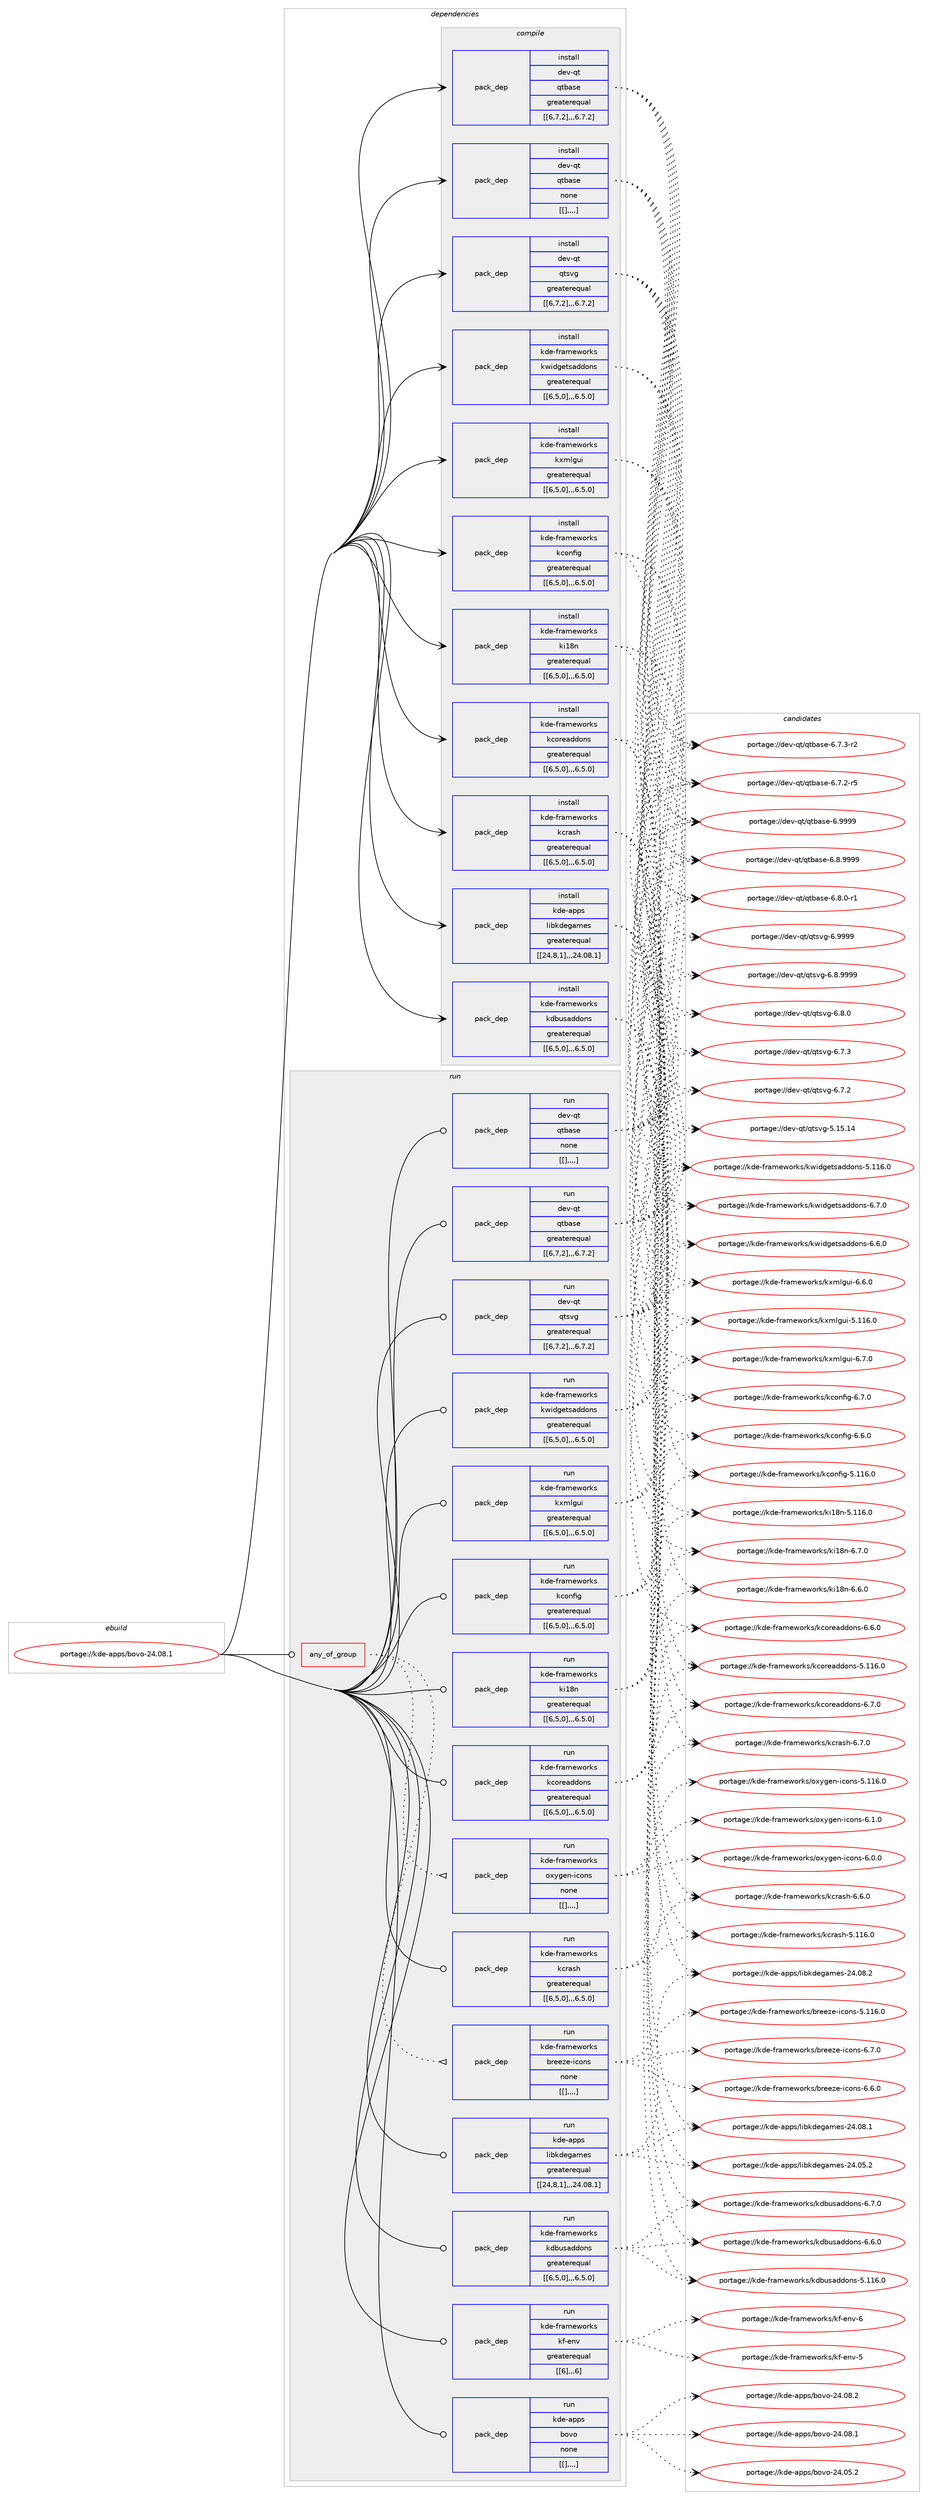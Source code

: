 digraph prolog {

# *************
# Graph options
# *************

newrank=true;
concentrate=true;
compound=true;
graph [rankdir=LR,fontname=Helvetica,fontsize=10,ranksep=1.5];#, ranksep=2.5, nodesep=0.2];
edge  [arrowhead=vee];
node  [fontname=Helvetica,fontsize=10];

# **********
# The ebuild
# **********

subgraph cluster_leftcol {
color=gray;
label=<<i>ebuild</i>>;
id [label="portage://kde-apps/bovo-24.08.1", color=red, width=4, href="../kde-apps/bovo-24.08.1.svg"];
}

# ****************
# The dependencies
# ****************

subgraph cluster_midcol {
color=gray;
label=<<i>dependencies</i>>;
subgraph cluster_compile {
fillcolor="#eeeeee";
style=filled;
label=<<i>compile</i>>;
subgraph pack186286 {
dependency259565 [label=<<TABLE BORDER="0" CELLBORDER="1" CELLSPACING="0" CELLPADDING="4" WIDTH="220"><TR><TD ROWSPAN="6" CELLPADDING="30">pack_dep</TD></TR><TR><TD WIDTH="110">install</TD></TR><TR><TD>dev-qt</TD></TR><TR><TD>qtbase</TD></TR><TR><TD>greaterequal</TD></TR><TR><TD>[[6,7,2],,,6.7.2]</TD></TR></TABLE>>, shape=none, color=blue];
}
id:e -> dependency259565:w [weight=20,style="solid",arrowhead="vee"];
subgraph pack186289 {
dependency259567 [label=<<TABLE BORDER="0" CELLBORDER="1" CELLSPACING="0" CELLPADDING="4" WIDTH="220"><TR><TD ROWSPAN="6" CELLPADDING="30">pack_dep</TD></TR><TR><TD WIDTH="110">install</TD></TR><TR><TD>dev-qt</TD></TR><TR><TD>qtbase</TD></TR><TR><TD>none</TD></TR><TR><TD>[[],,,,]</TD></TR></TABLE>>, shape=none, color=blue];
}
id:e -> dependency259567:w [weight=20,style="solid",arrowhead="vee"];
subgraph pack186290 {
dependency259569 [label=<<TABLE BORDER="0" CELLBORDER="1" CELLSPACING="0" CELLPADDING="4" WIDTH="220"><TR><TD ROWSPAN="6" CELLPADDING="30">pack_dep</TD></TR><TR><TD WIDTH="110">install</TD></TR><TR><TD>dev-qt</TD></TR><TR><TD>qtsvg</TD></TR><TR><TD>greaterequal</TD></TR><TR><TD>[[6,7,2],,,6.7.2]</TD></TR></TABLE>>, shape=none, color=blue];
}
id:e -> dependency259569:w [weight=20,style="solid",arrowhead="vee"];
subgraph pack186292 {
dependency259571 [label=<<TABLE BORDER="0" CELLBORDER="1" CELLSPACING="0" CELLPADDING="4" WIDTH="220"><TR><TD ROWSPAN="6" CELLPADDING="30">pack_dep</TD></TR><TR><TD WIDTH="110">install</TD></TR><TR><TD>kde-apps</TD></TR><TR><TD>libkdegames</TD></TR><TR><TD>greaterequal</TD></TR><TR><TD>[[24,8,1],,,24.08.1]</TD></TR></TABLE>>, shape=none, color=blue];
}
id:e -> dependency259571:w [weight=20,style="solid",arrowhead="vee"];
subgraph pack186294 {
dependency259573 [label=<<TABLE BORDER="0" CELLBORDER="1" CELLSPACING="0" CELLPADDING="4" WIDTH="220"><TR><TD ROWSPAN="6" CELLPADDING="30">pack_dep</TD></TR><TR><TD WIDTH="110">install</TD></TR><TR><TD>kde-frameworks</TD></TR><TR><TD>kconfig</TD></TR><TR><TD>greaterequal</TD></TR><TR><TD>[[6,5,0],,,6.5.0]</TD></TR></TABLE>>, shape=none, color=blue];
}
id:e -> dependency259573:w [weight=20,style="solid",arrowhead="vee"];
subgraph pack186295 {
dependency259574 [label=<<TABLE BORDER="0" CELLBORDER="1" CELLSPACING="0" CELLPADDING="4" WIDTH="220"><TR><TD ROWSPAN="6" CELLPADDING="30">pack_dep</TD></TR><TR><TD WIDTH="110">install</TD></TR><TR><TD>kde-frameworks</TD></TR><TR><TD>kcoreaddons</TD></TR><TR><TD>greaterequal</TD></TR><TR><TD>[[6,5,0],,,6.5.0]</TD></TR></TABLE>>, shape=none, color=blue];
}
id:e -> dependency259574:w [weight=20,style="solid",arrowhead="vee"];
subgraph pack186296 {
dependency259575 [label=<<TABLE BORDER="0" CELLBORDER="1" CELLSPACING="0" CELLPADDING="4" WIDTH="220"><TR><TD ROWSPAN="6" CELLPADDING="30">pack_dep</TD></TR><TR><TD WIDTH="110">install</TD></TR><TR><TD>kde-frameworks</TD></TR><TR><TD>kcrash</TD></TR><TR><TD>greaterequal</TD></TR><TR><TD>[[6,5,0],,,6.5.0]</TD></TR></TABLE>>, shape=none, color=blue];
}
id:e -> dependency259575:w [weight=20,style="solid",arrowhead="vee"];
subgraph pack186298 {
dependency259577 [label=<<TABLE BORDER="0" CELLBORDER="1" CELLSPACING="0" CELLPADDING="4" WIDTH="220"><TR><TD ROWSPAN="6" CELLPADDING="30">pack_dep</TD></TR><TR><TD WIDTH="110">install</TD></TR><TR><TD>kde-frameworks</TD></TR><TR><TD>kdbusaddons</TD></TR><TR><TD>greaterequal</TD></TR><TR><TD>[[6,5,0],,,6.5.0]</TD></TR></TABLE>>, shape=none, color=blue];
}
id:e -> dependency259577:w [weight=20,style="solid",arrowhead="vee"];
subgraph pack186329 {
dependency259609 [label=<<TABLE BORDER="0" CELLBORDER="1" CELLSPACING="0" CELLPADDING="4" WIDTH="220"><TR><TD ROWSPAN="6" CELLPADDING="30">pack_dep</TD></TR><TR><TD WIDTH="110">install</TD></TR><TR><TD>kde-frameworks</TD></TR><TR><TD>ki18n</TD></TR><TR><TD>greaterequal</TD></TR><TR><TD>[[6,5,0],,,6.5.0]</TD></TR></TABLE>>, shape=none, color=blue];
}
id:e -> dependency259609:w [weight=20,style="solid",arrowhead="vee"];
subgraph pack186332 {
dependency259615 [label=<<TABLE BORDER="0" CELLBORDER="1" CELLSPACING="0" CELLPADDING="4" WIDTH="220"><TR><TD ROWSPAN="6" CELLPADDING="30">pack_dep</TD></TR><TR><TD WIDTH="110">install</TD></TR><TR><TD>kde-frameworks</TD></TR><TR><TD>kwidgetsaddons</TD></TR><TR><TD>greaterequal</TD></TR><TR><TD>[[6,5,0],,,6.5.0]</TD></TR></TABLE>>, shape=none, color=blue];
}
id:e -> dependency259615:w [weight=20,style="solid",arrowhead="vee"];
subgraph pack186341 {
dependency259620 [label=<<TABLE BORDER="0" CELLBORDER="1" CELLSPACING="0" CELLPADDING="4" WIDTH="220"><TR><TD ROWSPAN="6" CELLPADDING="30">pack_dep</TD></TR><TR><TD WIDTH="110">install</TD></TR><TR><TD>kde-frameworks</TD></TR><TR><TD>kxmlgui</TD></TR><TR><TD>greaterequal</TD></TR><TR><TD>[[6,5,0],,,6.5.0]</TD></TR></TABLE>>, shape=none, color=blue];
}
id:e -> dependency259620:w [weight=20,style="solid",arrowhead="vee"];
}
subgraph cluster_compileandrun {
fillcolor="#eeeeee";
style=filled;
label=<<i>compile and run</i>>;
}
subgraph cluster_run {
fillcolor="#eeeeee";
style=filled;
label=<<i>run</i>>;
subgraph any1573 {
dependency259623 [label=<<TABLE BORDER="0" CELLBORDER="1" CELLSPACING="0" CELLPADDING="4"><TR><TD CELLPADDING="10">any_of_group</TD></TR></TABLE>>, shape=none, color=red];subgraph pack186344 {
dependency259626 [label=<<TABLE BORDER="0" CELLBORDER="1" CELLSPACING="0" CELLPADDING="4" WIDTH="220"><TR><TD ROWSPAN="6" CELLPADDING="30">pack_dep</TD></TR><TR><TD WIDTH="110">run</TD></TR><TR><TD>kde-frameworks</TD></TR><TR><TD>breeze-icons</TD></TR><TR><TD>none</TD></TR><TR><TD>[[],,,,]</TD></TR></TABLE>>, shape=none, color=blue];
}
dependency259623:e -> dependency259626:w [weight=20,style="dotted",arrowhead="oinv"];
subgraph pack186350 {
dependency259628 [label=<<TABLE BORDER="0" CELLBORDER="1" CELLSPACING="0" CELLPADDING="4" WIDTH="220"><TR><TD ROWSPAN="6" CELLPADDING="30">pack_dep</TD></TR><TR><TD WIDTH="110">run</TD></TR><TR><TD>kde-frameworks</TD></TR><TR><TD>oxygen-icons</TD></TR><TR><TD>none</TD></TR><TR><TD>[[],,,,]</TD></TR></TABLE>>, shape=none, color=blue];
}
dependency259623:e -> dependency259628:w [weight=20,style="dotted",arrowhead="oinv"];
}
id:e -> dependency259623:w [weight=20,style="solid",arrowhead="odot"];
subgraph pack186352 {
dependency259655 [label=<<TABLE BORDER="0" CELLBORDER="1" CELLSPACING="0" CELLPADDING="4" WIDTH="220"><TR><TD ROWSPAN="6" CELLPADDING="30">pack_dep</TD></TR><TR><TD WIDTH="110">run</TD></TR><TR><TD>dev-qt</TD></TR><TR><TD>qtbase</TD></TR><TR><TD>greaterequal</TD></TR><TR><TD>[[6,7,2],,,6.7.2]</TD></TR></TABLE>>, shape=none, color=blue];
}
id:e -> dependency259655:w [weight=20,style="solid",arrowhead="odot"];
subgraph pack186380 {
dependency259664 [label=<<TABLE BORDER="0" CELLBORDER="1" CELLSPACING="0" CELLPADDING="4" WIDTH="220"><TR><TD ROWSPAN="6" CELLPADDING="30">pack_dep</TD></TR><TR><TD WIDTH="110">run</TD></TR><TR><TD>dev-qt</TD></TR><TR><TD>qtbase</TD></TR><TR><TD>none</TD></TR><TR><TD>[[],,,,]</TD></TR></TABLE>>, shape=none, color=blue];
}
id:e -> dependency259664:w [weight=20,style="solid",arrowhead="odot"];
subgraph pack186385 {
dependency259668 [label=<<TABLE BORDER="0" CELLBORDER="1" CELLSPACING="0" CELLPADDING="4" WIDTH="220"><TR><TD ROWSPAN="6" CELLPADDING="30">pack_dep</TD></TR><TR><TD WIDTH="110">run</TD></TR><TR><TD>dev-qt</TD></TR><TR><TD>qtsvg</TD></TR><TR><TD>greaterequal</TD></TR><TR><TD>[[6,7,2],,,6.7.2]</TD></TR></TABLE>>, shape=none, color=blue];
}
id:e -> dependency259668:w [weight=20,style="solid",arrowhead="odot"];
subgraph pack186386 {
dependency259693 [label=<<TABLE BORDER="0" CELLBORDER="1" CELLSPACING="0" CELLPADDING="4" WIDTH="220"><TR><TD ROWSPAN="6" CELLPADDING="30">pack_dep</TD></TR><TR><TD WIDTH="110">run</TD></TR><TR><TD>kde-apps</TD></TR><TR><TD>libkdegames</TD></TR><TR><TD>greaterequal</TD></TR><TR><TD>[[24,8,1],,,24.08.1]</TD></TR></TABLE>>, shape=none, color=blue];
}
id:e -> dependency259693:w [weight=20,style="solid",arrowhead="odot"];
subgraph pack186411 {
dependency259694 [label=<<TABLE BORDER="0" CELLBORDER="1" CELLSPACING="0" CELLPADDING="4" WIDTH="220"><TR><TD ROWSPAN="6" CELLPADDING="30">pack_dep</TD></TR><TR><TD WIDTH="110">run</TD></TR><TR><TD>kde-frameworks</TD></TR><TR><TD>kconfig</TD></TR><TR><TD>greaterequal</TD></TR><TR><TD>[[6,5,0],,,6.5.0]</TD></TR></TABLE>>, shape=none, color=blue];
}
id:e -> dependency259694:w [weight=20,style="solid",arrowhead="odot"];
subgraph pack186412 {
dependency259695 [label=<<TABLE BORDER="0" CELLBORDER="1" CELLSPACING="0" CELLPADDING="4" WIDTH="220"><TR><TD ROWSPAN="6" CELLPADDING="30">pack_dep</TD></TR><TR><TD WIDTH="110">run</TD></TR><TR><TD>kde-frameworks</TD></TR><TR><TD>kcoreaddons</TD></TR><TR><TD>greaterequal</TD></TR><TR><TD>[[6,5,0],,,6.5.0]</TD></TR></TABLE>>, shape=none, color=blue];
}
id:e -> dependency259695:w [weight=20,style="solid",arrowhead="odot"];
subgraph pack186413 {
dependency259696 [label=<<TABLE BORDER="0" CELLBORDER="1" CELLSPACING="0" CELLPADDING="4" WIDTH="220"><TR><TD ROWSPAN="6" CELLPADDING="30">pack_dep</TD></TR><TR><TD WIDTH="110">run</TD></TR><TR><TD>kde-frameworks</TD></TR><TR><TD>kcrash</TD></TR><TR><TD>greaterequal</TD></TR><TR><TD>[[6,5,0],,,6.5.0]</TD></TR></TABLE>>, shape=none, color=blue];
}
id:e -> dependency259696:w [weight=20,style="solid",arrowhead="odot"];
subgraph pack186414 {
dependency259697 [label=<<TABLE BORDER="0" CELLBORDER="1" CELLSPACING="0" CELLPADDING="4" WIDTH="220"><TR><TD ROWSPAN="6" CELLPADDING="30">pack_dep</TD></TR><TR><TD WIDTH="110">run</TD></TR><TR><TD>kde-frameworks</TD></TR><TR><TD>kdbusaddons</TD></TR><TR><TD>greaterequal</TD></TR><TR><TD>[[6,5,0],,,6.5.0]</TD></TR></TABLE>>, shape=none, color=blue];
}
id:e -> dependency259697:w [weight=20,style="solid",arrowhead="odot"];
subgraph pack186415 {
dependency259698 [label=<<TABLE BORDER="0" CELLBORDER="1" CELLSPACING="0" CELLPADDING="4" WIDTH="220"><TR><TD ROWSPAN="6" CELLPADDING="30">pack_dep</TD></TR><TR><TD WIDTH="110">run</TD></TR><TR><TD>kde-frameworks</TD></TR><TR><TD>kf-env</TD></TR><TR><TD>greaterequal</TD></TR><TR><TD>[[6],,,6]</TD></TR></TABLE>>, shape=none, color=blue];
}
id:e -> dependency259698:w [weight=20,style="solid",arrowhead="odot"];
subgraph pack186416 {
dependency259699 [label=<<TABLE BORDER="0" CELLBORDER="1" CELLSPACING="0" CELLPADDING="4" WIDTH="220"><TR><TD ROWSPAN="6" CELLPADDING="30">pack_dep</TD></TR><TR><TD WIDTH="110">run</TD></TR><TR><TD>kde-frameworks</TD></TR><TR><TD>ki18n</TD></TR><TR><TD>greaterequal</TD></TR><TR><TD>[[6,5,0],,,6.5.0]</TD></TR></TABLE>>, shape=none, color=blue];
}
id:e -> dependency259699:w [weight=20,style="solid",arrowhead="odot"];
subgraph pack186417 {
dependency259700 [label=<<TABLE BORDER="0" CELLBORDER="1" CELLSPACING="0" CELLPADDING="4" WIDTH="220"><TR><TD ROWSPAN="6" CELLPADDING="30">pack_dep</TD></TR><TR><TD WIDTH="110">run</TD></TR><TR><TD>kde-frameworks</TD></TR><TR><TD>kwidgetsaddons</TD></TR><TR><TD>greaterequal</TD></TR><TR><TD>[[6,5,0],,,6.5.0]</TD></TR></TABLE>>, shape=none, color=blue];
}
id:e -> dependency259700:w [weight=20,style="solid",arrowhead="odot"];
subgraph pack186418 {
dependency259701 [label=<<TABLE BORDER="0" CELLBORDER="1" CELLSPACING="0" CELLPADDING="4" WIDTH="220"><TR><TD ROWSPAN="6" CELLPADDING="30">pack_dep</TD></TR><TR><TD WIDTH="110">run</TD></TR><TR><TD>kde-frameworks</TD></TR><TR><TD>kxmlgui</TD></TR><TR><TD>greaterequal</TD></TR><TR><TD>[[6,5,0],,,6.5.0]</TD></TR></TABLE>>, shape=none, color=blue];
}
id:e -> dependency259701:w [weight=20,style="solid",arrowhead="odot"];
subgraph pack186419 {
dependency259702 [label=<<TABLE BORDER="0" CELLBORDER="1" CELLSPACING="0" CELLPADDING="4" WIDTH="220"><TR><TD ROWSPAN="6" CELLPADDING="30">pack_dep</TD></TR><TR><TD WIDTH="110">run</TD></TR><TR><TD>kde-apps</TD></TR><TR><TD>bovo</TD></TR><TR><TD>none</TD></TR><TR><TD>[[],,,,]</TD></TR></TABLE>>, shape=none, color=blue];
}
id:e -> dependency259702:w [weight=20,style="solid",arrowhead="odot"];
}
}

# **************
# The candidates
# **************

subgraph cluster_choices {
rank=same;
color=gray;
label=<<i>candidates</i>>;

subgraph choice185989 {
color=black;
nodesep=1;
choice1001011184511311647113116989711510145544657575757 [label="portage://dev-qt/qtbase-6.9999", color=red, width=4,href="../dev-qt/qtbase-6.9999.svg"];
choice10010111845113116471131169897115101455446564657575757 [label="portage://dev-qt/qtbase-6.8.9999", color=red, width=4,href="../dev-qt/qtbase-6.8.9999.svg"];
choice100101118451131164711311698971151014554465646484511449 [label="portage://dev-qt/qtbase-6.8.0-r1", color=red, width=4,href="../dev-qt/qtbase-6.8.0-r1.svg"];
choice100101118451131164711311698971151014554465546514511450 [label="portage://dev-qt/qtbase-6.7.3-r2", color=red, width=4,href="../dev-qt/qtbase-6.7.3-r2.svg"];
choice100101118451131164711311698971151014554465546504511453 [label="portage://dev-qt/qtbase-6.7.2-r5", color=red, width=4,href="../dev-qt/qtbase-6.7.2-r5.svg"];
dependency259565:e -> choice1001011184511311647113116989711510145544657575757:w [style=dotted,weight="100"];
dependency259565:e -> choice10010111845113116471131169897115101455446564657575757:w [style=dotted,weight="100"];
dependency259565:e -> choice100101118451131164711311698971151014554465646484511449:w [style=dotted,weight="100"];
dependency259565:e -> choice100101118451131164711311698971151014554465546514511450:w [style=dotted,weight="100"];
dependency259565:e -> choice100101118451131164711311698971151014554465546504511453:w [style=dotted,weight="100"];
}
subgraph choice185998 {
color=black;
nodesep=1;
choice1001011184511311647113116989711510145544657575757 [label="portage://dev-qt/qtbase-6.9999", color=red, width=4,href="../dev-qt/qtbase-6.9999.svg"];
choice10010111845113116471131169897115101455446564657575757 [label="portage://dev-qt/qtbase-6.8.9999", color=red, width=4,href="../dev-qt/qtbase-6.8.9999.svg"];
choice100101118451131164711311698971151014554465646484511449 [label="portage://dev-qt/qtbase-6.8.0-r1", color=red, width=4,href="../dev-qt/qtbase-6.8.0-r1.svg"];
choice100101118451131164711311698971151014554465546514511450 [label="portage://dev-qt/qtbase-6.7.3-r2", color=red, width=4,href="../dev-qt/qtbase-6.7.3-r2.svg"];
choice100101118451131164711311698971151014554465546504511453 [label="portage://dev-qt/qtbase-6.7.2-r5", color=red, width=4,href="../dev-qt/qtbase-6.7.2-r5.svg"];
dependency259567:e -> choice1001011184511311647113116989711510145544657575757:w [style=dotted,weight="100"];
dependency259567:e -> choice10010111845113116471131169897115101455446564657575757:w [style=dotted,weight="100"];
dependency259567:e -> choice100101118451131164711311698971151014554465646484511449:w [style=dotted,weight="100"];
dependency259567:e -> choice100101118451131164711311698971151014554465546514511450:w [style=dotted,weight="100"];
dependency259567:e -> choice100101118451131164711311698971151014554465546504511453:w [style=dotted,weight="100"];
}
subgraph choice186008 {
color=black;
nodesep=1;
choice100101118451131164711311611511810345544657575757 [label="portage://dev-qt/qtsvg-6.9999", color=red, width=4,href="../dev-qt/qtsvg-6.9999.svg"];
choice1001011184511311647113116115118103455446564657575757 [label="portage://dev-qt/qtsvg-6.8.9999", color=red, width=4,href="../dev-qt/qtsvg-6.8.9999.svg"];
choice1001011184511311647113116115118103455446564648 [label="portage://dev-qt/qtsvg-6.8.0", color=red, width=4,href="../dev-qt/qtsvg-6.8.0.svg"];
choice1001011184511311647113116115118103455446554651 [label="portage://dev-qt/qtsvg-6.7.3", color=red, width=4,href="../dev-qt/qtsvg-6.7.3.svg"];
choice1001011184511311647113116115118103455446554650 [label="portage://dev-qt/qtsvg-6.7.2", color=red, width=4,href="../dev-qt/qtsvg-6.7.2.svg"];
choice10010111845113116471131161151181034553464953464952 [label="portage://dev-qt/qtsvg-5.15.14", color=red, width=4,href="../dev-qt/qtsvg-5.15.14.svg"];
dependency259569:e -> choice100101118451131164711311611511810345544657575757:w [style=dotted,weight="100"];
dependency259569:e -> choice1001011184511311647113116115118103455446564657575757:w [style=dotted,weight="100"];
dependency259569:e -> choice1001011184511311647113116115118103455446564648:w [style=dotted,weight="100"];
dependency259569:e -> choice1001011184511311647113116115118103455446554651:w [style=dotted,weight="100"];
dependency259569:e -> choice1001011184511311647113116115118103455446554650:w [style=dotted,weight="100"];
dependency259569:e -> choice10010111845113116471131161151181034553464953464952:w [style=dotted,weight="100"];
}
subgraph choice186045 {
color=black;
nodesep=1;
choice10710010145971121121154710810598107100101103971091011154550524648564650 [label="portage://kde-apps/libkdegames-24.08.2", color=red, width=4,href="../kde-apps/libkdegames-24.08.2.svg"];
choice10710010145971121121154710810598107100101103971091011154550524648564649 [label="portage://kde-apps/libkdegames-24.08.1", color=red, width=4,href="../kde-apps/libkdegames-24.08.1.svg"];
choice10710010145971121121154710810598107100101103971091011154550524648534650 [label="portage://kde-apps/libkdegames-24.05.2", color=red, width=4,href="../kde-apps/libkdegames-24.05.2.svg"];
dependency259571:e -> choice10710010145971121121154710810598107100101103971091011154550524648564650:w [style=dotted,weight="100"];
dependency259571:e -> choice10710010145971121121154710810598107100101103971091011154550524648564649:w [style=dotted,weight="100"];
dependency259571:e -> choice10710010145971121121154710810598107100101103971091011154550524648534650:w [style=dotted,weight="100"];
}
subgraph choice186053 {
color=black;
nodesep=1;
choice10710010145102114971091011191111141071154710799111110102105103455446554648 [label="portage://kde-frameworks/kconfig-6.7.0", color=red, width=4,href="../kde-frameworks/kconfig-6.7.0.svg"];
choice10710010145102114971091011191111141071154710799111110102105103455446544648 [label="portage://kde-frameworks/kconfig-6.6.0", color=red, width=4,href="../kde-frameworks/kconfig-6.6.0.svg"];
choice107100101451021149710910111911111410711547107991111101021051034553464949544648 [label="portage://kde-frameworks/kconfig-5.116.0", color=red, width=4,href="../kde-frameworks/kconfig-5.116.0.svg"];
dependency259573:e -> choice10710010145102114971091011191111141071154710799111110102105103455446554648:w [style=dotted,weight="100"];
dependency259573:e -> choice10710010145102114971091011191111141071154710799111110102105103455446544648:w [style=dotted,weight="100"];
dependency259573:e -> choice107100101451021149710910111911111410711547107991111101021051034553464949544648:w [style=dotted,weight="100"];
}
subgraph choice186060 {
color=black;
nodesep=1;
choice1071001014510211497109101119111114107115471079911111410197100100111110115455446554648 [label="portage://kde-frameworks/kcoreaddons-6.7.0", color=red, width=4,href="../kde-frameworks/kcoreaddons-6.7.0.svg"];
choice1071001014510211497109101119111114107115471079911111410197100100111110115455446544648 [label="portage://kde-frameworks/kcoreaddons-6.6.0", color=red, width=4,href="../kde-frameworks/kcoreaddons-6.6.0.svg"];
choice10710010145102114971091011191111141071154710799111114101971001001111101154553464949544648 [label="portage://kde-frameworks/kcoreaddons-5.116.0", color=red, width=4,href="../kde-frameworks/kcoreaddons-5.116.0.svg"];
dependency259574:e -> choice1071001014510211497109101119111114107115471079911111410197100100111110115455446554648:w [style=dotted,weight="100"];
dependency259574:e -> choice1071001014510211497109101119111114107115471079911111410197100100111110115455446544648:w [style=dotted,weight="100"];
dependency259574:e -> choice10710010145102114971091011191111141071154710799111114101971001001111101154553464949544648:w [style=dotted,weight="100"];
}
subgraph choice186079 {
color=black;
nodesep=1;
choice1071001014510211497109101119111114107115471079911497115104455446554648 [label="portage://kde-frameworks/kcrash-6.7.0", color=red, width=4,href="../kde-frameworks/kcrash-6.7.0.svg"];
choice1071001014510211497109101119111114107115471079911497115104455446544648 [label="portage://kde-frameworks/kcrash-6.6.0", color=red, width=4,href="../kde-frameworks/kcrash-6.6.0.svg"];
choice10710010145102114971091011191111141071154710799114971151044553464949544648 [label="portage://kde-frameworks/kcrash-5.116.0", color=red, width=4,href="../kde-frameworks/kcrash-5.116.0.svg"];
dependency259575:e -> choice1071001014510211497109101119111114107115471079911497115104455446554648:w [style=dotted,weight="100"];
dependency259575:e -> choice1071001014510211497109101119111114107115471079911497115104455446544648:w [style=dotted,weight="100"];
dependency259575:e -> choice10710010145102114971091011191111141071154710799114971151044553464949544648:w [style=dotted,weight="100"];
}
subgraph choice186127 {
color=black;
nodesep=1;
choice1071001014510211497109101119111114107115471071009811711597100100111110115455446554648 [label="portage://kde-frameworks/kdbusaddons-6.7.0", color=red, width=4,href="../kde-frameworks/kdbusaddons-6.7.0.svg"];
choice1071001014510211497109101119111114107115471071009811711597100100111110115455446544648 [label="portage://kde-frameworks/kdbusaddons-6.6.0", color=red, width=4,href="../kde-frameworks/kdbusaddons-6.6.0.svg"];
choice10710010145102114971091011191111141071154710710098117115971001001111101154553464949544648 [label="portage://kde-frameworks/kdbusaddons-5.116.0", color=red, width=4,href="../kde-frameworks/kdbusaddons-5.116.0.svg"];
dependency259577:e -> choice1071001014510211497109101119111114107115471071009811711597100100111110115455446554648:w [style=dotted,weight="100"];
dependency259577:e -> choice1071001014510211497109101119111114107115471071009811711597100100111110115455446544648:w [style=dotted,weight="100"];
dependency259577:e -> choice10710010145102114971091011191111141071154710710098117115971001001111101154553464949544648:w [style=dotted,weight="100"];
}
subgraph choice186139 {
color=black;
nodesep=1;
choice1071001014510211497109101119111114107115471071054956110455446554648 [label="portage://kde-frameworks/ki18n-6.7.0", color=red, width=4,href="../kde-frameworks/ki18n-6.7.0.svg"];
choice1071001014510211497109101119111114107115471071054956110455446544648 [label="portage://kde-frameworks/ki18n-6.6.0", color=red, width=4,href="../kde-frameworks/ki18n-6.6.0.svg"];
choice10710010145102114971091011191111141071154710710549561104553464949544648 [label="portage://kde-frameworks/ki18n-5.116.0", color=red, width=4,href="../kde-frameworks/ki18n-5.116.0.svg"];
dependency259609:e -> choice1071001014510211497109101119111114107115471071054956110455446554648:w [style=dotted,weight="100"];
dependency259609:e -> choice1071001014510211497109101119111114107115471071054956110455446544648:w [style=dotted,weight="100"];
dependency259609:e -> choice10710010145102114971091011191111141071154710710549561104553464949544648:w [style=dotted,weight="100"];
}
subgraph choice186148 {
color=black;
nodesep=1;
choice10710010145102114971091011191111141071154710711910510010310111611597100100111110115455446554648 [label="portage://kde-frameworks/kwidgetsaddons-6.7.0", color=red, width=4,href="../kde-frameworks/kwidgetsaddons-6.7.0.svg"];
choice10710010145102114971091011191111141071154710711910510010310111611597100100111110115455446544648 [label="portage://kde-frameworks/kwidgetsaddons-6.6.0", color=red, width=4,href="../kde-frameworks/kwidgetsaddons-6.6.0.svg"];
choice107100101451021149710910111911111410711547107119105100103101116115971001001111101154553464949544648 [label="portage://kde-frameworks/kwidgetsaddons-5.116.0", color=red, width=4,href="../kde-frameworks/kwidgetsaddons-5.116.0.svg"];
dependency259615:e -> choice10710010145102114971091011191111141071154710711910510010310111611597100100111110115455446554648:w [style=dotted,weight="100"];
dependency259615:e -> choice10710010145102114971091011191111141071154710711910510010310111611597100100111110115455446544648:w [style=dotted,weight="100"];
dependency259615:e -> choice107100101451021149710910111911111410711547107119105100103101116115971001001111101154553464949544648:w [style=dotted,weight="100"];
}
subgraph choice186179 {
color=black;
nodesep=1;
choice107100101451021149710910111911111410711547107120109108103117105455446554648 [label="portage://kde-frameworks/kxmlgui-6.7.0", color=red, width=4,href="../kde-frameworks/kxmlgui-6.7.0.svg"];
choice107100101451021149710910111911111410711547107120109108103117105455446544648 [label="portage://kde-frameworks/kxmlgui-6.6.0", color=red, width=4,href="../kde-frameworks/kxmlgui-6.6.0.svg"];
choice1071001014510211497109101119111114107115471071201091081031171054553464949544648 [label="portage://kde-frameworks/kxmlgui-5.116.0", color=red, width=4,href="../kde-frameworks/kxmlgui-5.116.0.svg"];
dependency259620:e -> choice107100101451021149710910111911111410711547107120109108103117105455446554648:w [style=dotted,weight="100"];
dependency259620:e -> choice107100101451021149710910111911111410711547107120109108103117105455446544648:w [style=dotted,weight="100"];
dependency259620:e -> choice1071001014510211497109101119111114107115471071201091081031171054553464949544648:w [style=dotted,weight="100"];
}
subgraph choice186193 {
color=black;
nodesep=1;
choice107100101451021149710910111911111410711547981141011011221014510599111110115455446554648 [label="portage://kde-frameworks/breeze-icons-6.7.0", color=red, width=4,href="../kde-frameworks/breeze-icons-6.7.0.svg"];
choice107100101451021149710910111911111410711547981141011011221014510599111110115455446544648 [label="portage://kde-frameworks/breeze-icons-6.6.0", color=red, width=4,href="../kde-frameworks/breeze-icons-6.6.0.svg"];
choice1071001014510211497109101119111114107115479811410110112210145105991111101154553464949544648 [label="portage://kde-frameworks/breeze-icons-5.116.0", color=red, width=4,href="../kde-frameworks/breeze-icons-5.116.0.svg"];
dependency259626:e -> choice107100101451021149710910111911111410711547981141011011221014510599111110115455446554648:w [style=dotted,weight="100"];
dependency259626:e -> choice107100101451021149710910111911111410711547981141011011221014510599111110115455446544648:w [style=dotted,weight="100"];
dependency259626:e -> choice1071001014510211497109101119111114107115479811410110112210145105991111101154553464949544648:w [style=dotted,weight="100"];
}
subgraph choice186202 {
color=black;
nodesep=1;
choice1071001014510211497109101119111114107115471111201211031011104510599111110115455446494648 [label="portage://kde-frameworks/oxygen-icons-6.1.0", color=red, width=4,href="../kde-frameworks/oxygen-icons-6.1.0.svg"];
choice1071001014510211497109101119111114107115471111201211031011104510599111110115455446484648 [label="portage://kde-frameworks/oxygen-icons-6.0.0", color=red, width=4,href="../kde-frameworks/oxygen-icons-6.0.0.svg"];
choice10710010145102114971091011191111141071154711112012110310111045105991111101154553464949544648 [label="portage://kde-frameworks/oxygen-icons-5.116.0", color=red, width=4,href="../kde-frameworks/oxygen-icons-5.116.0.svg"];
dependency259628:e -> choice1071001014510211497109101119111114107115471111201211031011104510599111110115455446494648:w [style=dotted,weight="100"];
dependency259628:e -> choice1071001014510211497109101119111114107115471111201211031011104510599111110115455446484648:w [style=dotted,weight="100"];
dependency259628:e -> choice10710010145102114971091011191111141071154711112012110310111045105991111101154553464949544648:w [style=dotted,weight="100"];
}
subgraph choice186214 {
color=black;
nodesep=1;
choice1001011184511311647113116989711510145544657575757 [label="portage://dev-qt/qtbase-6.9999", color=red, width=4,href="../dev-qt/qtbase-6.9999.svg"];
choice10010111845113116471131169897115101455446564657575757 [label="portage://dev-qt/qtbase-6.8.9999", color=red, width=4,href="../dev-qt/qtbase-6.8.9999.svg"];
choice100101118451131164711311698971151014554465646484511449 [label="portage://dev-qt/qtbase-6.8.0-r1", color=red, width=4,href="../dev-qt/qtbase-6.8.0-r1.svg"];
choice100101118451131164711311698971151014554465546514511450 [label="portage://dev-qt/qtbase-6.7.3-r2", color=red, width=4,href="../dev-qt/qtbase-6.7.3-r2.svg"];
choice100101118451131164711311698971151014554465546504511453 [label="portage://dev-qt/qtbase-6.7.2-r5", color=red, width=4,href="../dev-qt/qtbase-6.7.2-r5.svg"];
dependency259655:e -> choice1001011184511311647113116989711510145544657575757:w [style=dotted,weight="100"];
dependency259655:e -> choice10010111845113116471131169897115101455446564657575757:w [style=dotted,weight="100"];
dependency259655:e -> choice100101118451131164711311698971151014554465646484511449:w [style=dotted,weight="100"];
dependency259655:e -> choice100101118451131164711311698971151014554465546514511450:w [style=dotted,weight="100"];
dependency259655:e -> choice100101118451131164711311698971151014554465546504511453:w [style=dotted,weight="100"];
}
subgraph choice186253 {
color=black;
nodesep=1;
choice1001011184511311647113116989711510145544657575757 [label="portage://dev-qt/qtbase-6.9999", color=red, width=4,href="../dev-qt/qtbase-6.9999.svg"];
choice10010111845113116471131169897115101455446564657575757 [label="portage://dev-qt/qtbase-6.8.9999", color=red, width=4,href="../dev-qt/qtbase-6.8.9999.svg"];
choice100101118451131164711311698971151014554465646484511449 [label="portage://dev-qt/qtbase-6.8.0-r1", color=red, width=4,href="../dev-qt/qtbase-6.8.0-r1.svg"];
choice100101118451131164711311698971151014554465546514511450 [label="portage://dev-qt/qtbase-6.7.3-r2", color=red, width=4,href="../dev-qt/qtbase-6.7.3-r2.svg"];
choice100101118451131164711311698971151014554465546504511453 [label="portage://dev-qt/qtbase-6.7.2-r5", color=red, width=4,href="../dev-qt/qtbase-6.7.2-r5.svg"];
dependency259664:e -> choice1001011184511311647113116989711510145544657575757:w [style=dotted,weight="100"];
dependency259664:e -> choice10010111845113116471131169897115101455446564657575757:w [style=dotted,weight="100"];
dependency259664:e -> choice100101118451131164711311698971151014554465646484511449:w [style=dotted,weight="100"];
dependency259664:e -> choice100101118451131164711311698971151014554465546514511450:w [style=dotted,weight="100"];
dependency259664:e -> choice100101118451131164711311698971151014554465546504511453:w [style=dotted,weight="100"];
}
subgraph choice186271 {
color=black;
nodesep=1;
choice100101118451131164711311611511810345544657575757 [label="portage://dev-qt/qtsvg-6.9999", color=red, width=4,href="../dev-qt/qtsvg-6.9999.svg"];
choice1001011184511311647113116115118103455446564657575757 [label="portage://dev-qt/qtsvg-6.8.9999", color=red, width=4,href="../dev-qt/qtsvg-6.8.9999.svg"];
choice1001011184511311647113116115118103455446564648 [label="portage://dev-qt/qtsvg-6.8.0", color=red, width=4,href="../dev-qt/qtsvg-6.8.0.svg"];
choice1001011184511311647113116115118103455446554651 [label="portage://dev-qt/qtsvg-6.7.3", color=red, width=4,href="../dev-qt/qtsvg-6.7.3.svg"];
choice1001011184511311647113116115118103455446554650 [label="portage://dev-qt/qtsvg-6.7.2", color=red, width=4,href="../dev-qt/qtsvg-6.7.2.svg"];
choice10010111845113116471131161151181034553464953464952 [label="portage://dev-qt/qtsvg-5.15.14", color=red, width=4,href="../dev-qt/qtsvg-5.15.14.svg"];
dependency259668:e -> choice100101118451131164711311611511810345544657575757:w [style=dotted,weight="100"];
dependency259668:e -> choice1001011184511311647113116115118103455446564657575757:w [style=dotted,weight="100"];
dependency259668:e -> choice1001011184511311647113116115118103455446564648:w [style=dotted,weight="100"];
dependency259668:e -> choice1001011184511311647113116115118103455446554651:w [style=dotted,weight="100"];
dependency259668:e -> choice1001011184511311647113116115118103455446554650:w [style=dotted,weight="100"];
dependency259668:e -> choice10010111845113116471131161151181034553464953464952:w [style=dotted,weight="100"];
}
subgraph choice186277 {
color=black;
nodesep=1;
choice10710010145971121121154710810598107100101103971091011154550524648564650 [label="portage://kde-apps/libkdegames-24.08.2", color=red, width=4,href="../kde-apps/libkdegames-24.08.2.svg"];
choice10710010145971121121154710810598107100101103971091011154550524648564649 [label="portage://kde-apps/libkdegames-24.08.1", color=red, width=4,href="../kde-apps/libkdegames-24.08.1.svg"];
choice10710010145971121121154710810598107100101103971091011154550524648534650 [label="portage://kde-apps/libkdegames-24.05.2", color=red, width=4,href="../kde-apps/libkdegames-24.05.2.svg"];
dependency259693:e -> choice10710010145971121121154710810598107100101103971091011154550524648564650:w [style=dotted,weight="100"];
dependency259693:e -> choice10710010145971121121154710810598107100101103971091011154550524648564649:w [style=dotted,weight="100"];
dependency259693:e -> choice10710010145971121121154710810598107100101103971091011154550524648534650:w [style=dotted,weight="100"];
}
subgraph choice186335 {
color=black;
nodesep=1;
choice10710010145102114971091011191111141071154710799111110102105103455446554648 [label="portage://kde-frameworks/kconfig-6.7.0", color=red, width=4,href="../kde-frameworks/kconfig-6.7.0.svg"];
choice10710010145102114971091011191111141071154710799111110102105103455446544648 [label="portage://kde-frameworks/kconfig-6.6.0", color=red, width=4,href="../kde-frameworks/kconfig-6.6.0.svg"];
choice107100101451021149710910111911111410711547107991111101021051034553464949544648 [label="portage://kde-frameworks/kconfig-5.116.0", color=red, width=4,href="../kde-frameworks/kconfig-5.116.0.svg"];
dependency259694:e -> choice10710010145102114971091011191111141071154710799111110102105103455446554648:w [style=dotted,weight="100"];
dependency259694:e -> choice10710010145102114971091011191111141071154710799111110102105103455446544648:w [style=dotted,weight="100"];
dependency259694:e -> choice107100101451021149710910111911111410711547107991111101021051034553464949544648:w [style=dotted,weight="100"];
}
subgraph choice186338 {
color=black;
nodesep=1;
choice1071001014510211497109101119111114107115471079911111410197100100111110115455446554648 [label="portage://kde-frameworks/kcoreaddons-6.7.0", color=red, width=4,href="../kde-frameworks/kcoreaddons-6.7.0.svg"];
choice1071001014510211497109101119111114107115471079911111410197100100111110115455446544648 [label="portage://kde-frameworks/kcoreaddons-6.6.0", color=red, width=4,href="../kde-frameworks/kcoreaddons-6.6.0.svg"];
choice10710010145102114971091011191111141071154710799111114101971001001111101154553464949544648 [label="portage://kde-frameworks/kcoreaddons-5.116.0", color=red, width=4,href="../kde-frameworks/kcoreaddons-5.116.0.svg"];
dependency259695:e -> choice1071001014510211497109101119111114107115471079911111410197100100111110115455446554648:w [style=dotted,weight="100"];
dependency259695:e -> choice1071001014510211497109101119111114107115471079911111410197100100111110115455446544648:w [style=dotted,weight="100"];
dependency259695:e -> choice10710010145102114971091011191111141071154710799111114101971001001111101154553464949544648:w [style=dotted,weight="100"];
}
subgraph choice186341 {
color=black;
nodesep=1;
choice1071001014510211497109101119111114107115471079911497115104455446554648 [label="portage://kde-frameworks/kcrash-6.7.0", color=red, width=4,href="../kde-frameworks/kcrash-6.7.0.svg"];
choice1071001014510211497109101119111114107115471079911497115104455446544648 [label="portage://kde-frameworks/kcrash-6.6.0", color=red, width=4,href="../kde-frameworks/kcrash-6.6.0.svg"];
choice10710010145102114971091011191111141071154710799114971151044553464949544648 [label="portage://kde-frameworks/kcrash-5.116.0", color=red, width=4,href="../kde-frameworks/kcrash-5.116.0.svg"];
dependency259696:e -> choice1071001014510211497109101119111114107115471079911497115104455446554648:w [style=dotted,weight="100"];
dependency259696:e -> choice1071001014510211497109101119111114107115471079911497115104455446544648:w [style=dotted,weight="100"];
dependency259696:e -> choice10710010145102114971091011191111141071154710799114971151044553464949544648:w [style=dotted,weight="100"];
}
subgraph choice186343 {
color=black;
nodesep=1;
choice1071001014510211497109101119111114107115471071009811711597100100111110115455446554648 [label="portage://kde-frameworks/kdbusaddons-6.7.0", color=red, width=4,href="../kde-frameworks/kdbusaddons-6.7.0.svg"];
choice1071001014510211497109101119111114107115471071009811711597100100111110115455446544648 [label="portage://kde-frameworks/kdbusaddons-6.6.0", color=red, width=4,href="../kde-frameworks/kdbusaddons-6.6.0.svg"];
choice10710010145102114971091011191111141071154710710098117115971001001111101154553464949544648 [label="portage://kde-frameworks/kdbusaddons-5.116.0", color=red, width=4,href="../kde-frameworks/kdbusaddons-5.116.0.svg"];
dependency259697:e -> choice1071001014510211497109101119111114107115471071009811711597100100111110115455446554648:w [style=dotted,weight="100"];
dependency259697:e -> choice1071001014510211497109101119111114107115471071009811711597100100111110115455446544648:w [style=dotted,weight="100"];
dependency259697:e -> choice10710010145102114971091011191111141071154710710098117115971001001111101154553464949544648:w [style=dotted,weight="100"];
}
subgraph choice186348 {
color=black;
nodesep=1;
choice107100101451021149710910111911111410711547107102451011101184554 [label="portage://kde-frameworks/kf-env-6", color=red, width=4,href="../kde-frameworks/kf-env-6.svg"];
choice107100101451021149710910111911111410711547107102451011101184553 [label="portage://kde-frameworks/kf-env-5", color=red, width=4,href="../kde-frameworks/kf-env-5.svg"];
dependency259698:e -> choice107100101451021149710910111911111410711547107102451011101184554:w [style=dotted,weight="100"];
dependency259698:e -> choice107100101451021149710910111911111410711547107102451011101184553:w [style=dotted,weight="100"];
}
subgraph choice186364 {
color=black;
nodesep=1;
choice1071001014510211497109101119111114107115471071054956110455446554648 [label="portage://kde-frameworks/ki18n-6.7.0", color=red, width=4,href="../kde-frameworks/ki18n-6.7.0.svg"];
choice1071001014510211497109101119111114107115471071054956110455446544648 [label="portage://kde-frameworks/ki18n-6.6.0", color=red, width=4,href="../kde-frameworks/ki18n-6.6.0.svg"];
choice10710010145102114971091011191111141071154710710549561104553464949544648 [label="portage://kde-frameworks/ki18n-5.116.0", color=red, width=4,href="../kde-frameworks/ki18n-5.116.0.svg"];
dependency259699:e -> choice1071001014510211497109101119111114107115471071054956110455446554648:w [style=dotted,weight="100"];
dependency259699:e -> choice1071001014510211497109101119111114107115471071054956110455446544648:w [style=dotted,weight="100"];
dependency259699:e -> choice10710010145102114971091011191111141071154710710549561104553464949544648:w [style=dotted,weight="100"];
}
subgraph choice186369 {
color=black;
nodesep=1;
choice10710010145102114971091011191111141071154710711910510010310111611597100100111110115455446554648 [label="portage://kde-frameworks/kwidgetsaddons-6.7.0", color=red, width=4,href="../kde-frameworks/kwidgetsaddons-6.7.0.svg"];
choice10710010145102114971091011191111141071154710711910510010310111611597100100111110115455446544648 [label="portage://kde-frameworks/kwidgetsaddons-6.6.0", color=red, width=4,href="../kde-frameworks/kwidgetsaddons-6.6.0.svg"];
choice107100101451021149710910111911111410711547107119105100103101116115971001001111101154553464949544648 [label="portage://kde-frameworks/kwidgetsaddons-5.116.0", color=red, width=4,href="../kde-frameworks/kwidgetsaddons-5.116.0.svg"];
dependency259700:e -> choice10710010145102114971091011191111141071154710711910510010310111611597100100111110115455446554648:w [style=dotted,weight="100"];
dependency259700:e -> choice10710010145102114971091011191111141071154710711910510010310111611597100100111110115455446544648:w [style=dotted,weight="100"];
dependency259700:e -> choice107100101451021149710910111911111410711547107119105100103101116115971001001111101154553464949544648:w [style=dotted,weight="100"];
}
subgraph choice186374 {
color=black;
nodesep=1;
choice107100101451021149710910111911111410711547107120109108103117105455446554648 [label="portage://kde-frameworks/kxmlgui-6.7.0", color=red, width=4,href="../kde-frameworks/kxmlgui-6.7.0.svg"];
choice107100101451021149710910111911111410711547107120109108103117105455446544648 [label="portage://kde-frameworks/kxmlgui-6.6.0", color=red, width=4,href="../kde-frameworks/kxmlgui-6.6.0.svg"];
choice1071001014510211497109101119111114107115471071201091081031171054553464949544648 [label="portage://kde-frameworks/kxmlgui-5.116.0", color=red, width=4,href="../kde-frameworks/kxmlgui-5.116.0.svg"];
dependency259701:e -> choice107100101451021149710910111911111410711547107120109108103117105455446554648:w [style=dotted,weight="100"];
dependency259701:e -> choice107100101451021149710910111911111410711547107120109108103117105455446544648:w [style=dotted,weight="100"];
dependency259701:e -> choice1071001014510211497109101119111114107115471071201091081031171054553464949544648:w [style=dotted,weight="100"];
}
subgraph choice186388 {
color=black;
nodesep=1;
choice107100101459711211211547981111181114550524648564650 [label="portage://kde-apps/bovo-24.08.2", color=red, width=4,href="../kde-apps/bovo-24.08.2.svg"];
choice107100101459711211211547981111181114550524648564649 [label="portage://kde-apps/bovo-24.08.1", color=red, width=4,href="../kde-apps/bovo-24.08.1.svg"];
choice107100101459711211211547981111181114550524648534650 [label="portage://kde-apps/bovo-24.05.2", color=red, width=4,href="../kde-apps/bovo-24.05.2.svg"];
dependency259702:e -> choice107100101459711211211547981111181114550524648564650:w [style=dotted,weight="100"];
dependency259702:e -> choice107100101459711211211547981111181114550524648564649:w [style=dotted,weight="100"];
dependency259702:e -> choice107100101459711211211547981111181114550524648534650:w [style=dotted,weight="100"];
}
}

}
